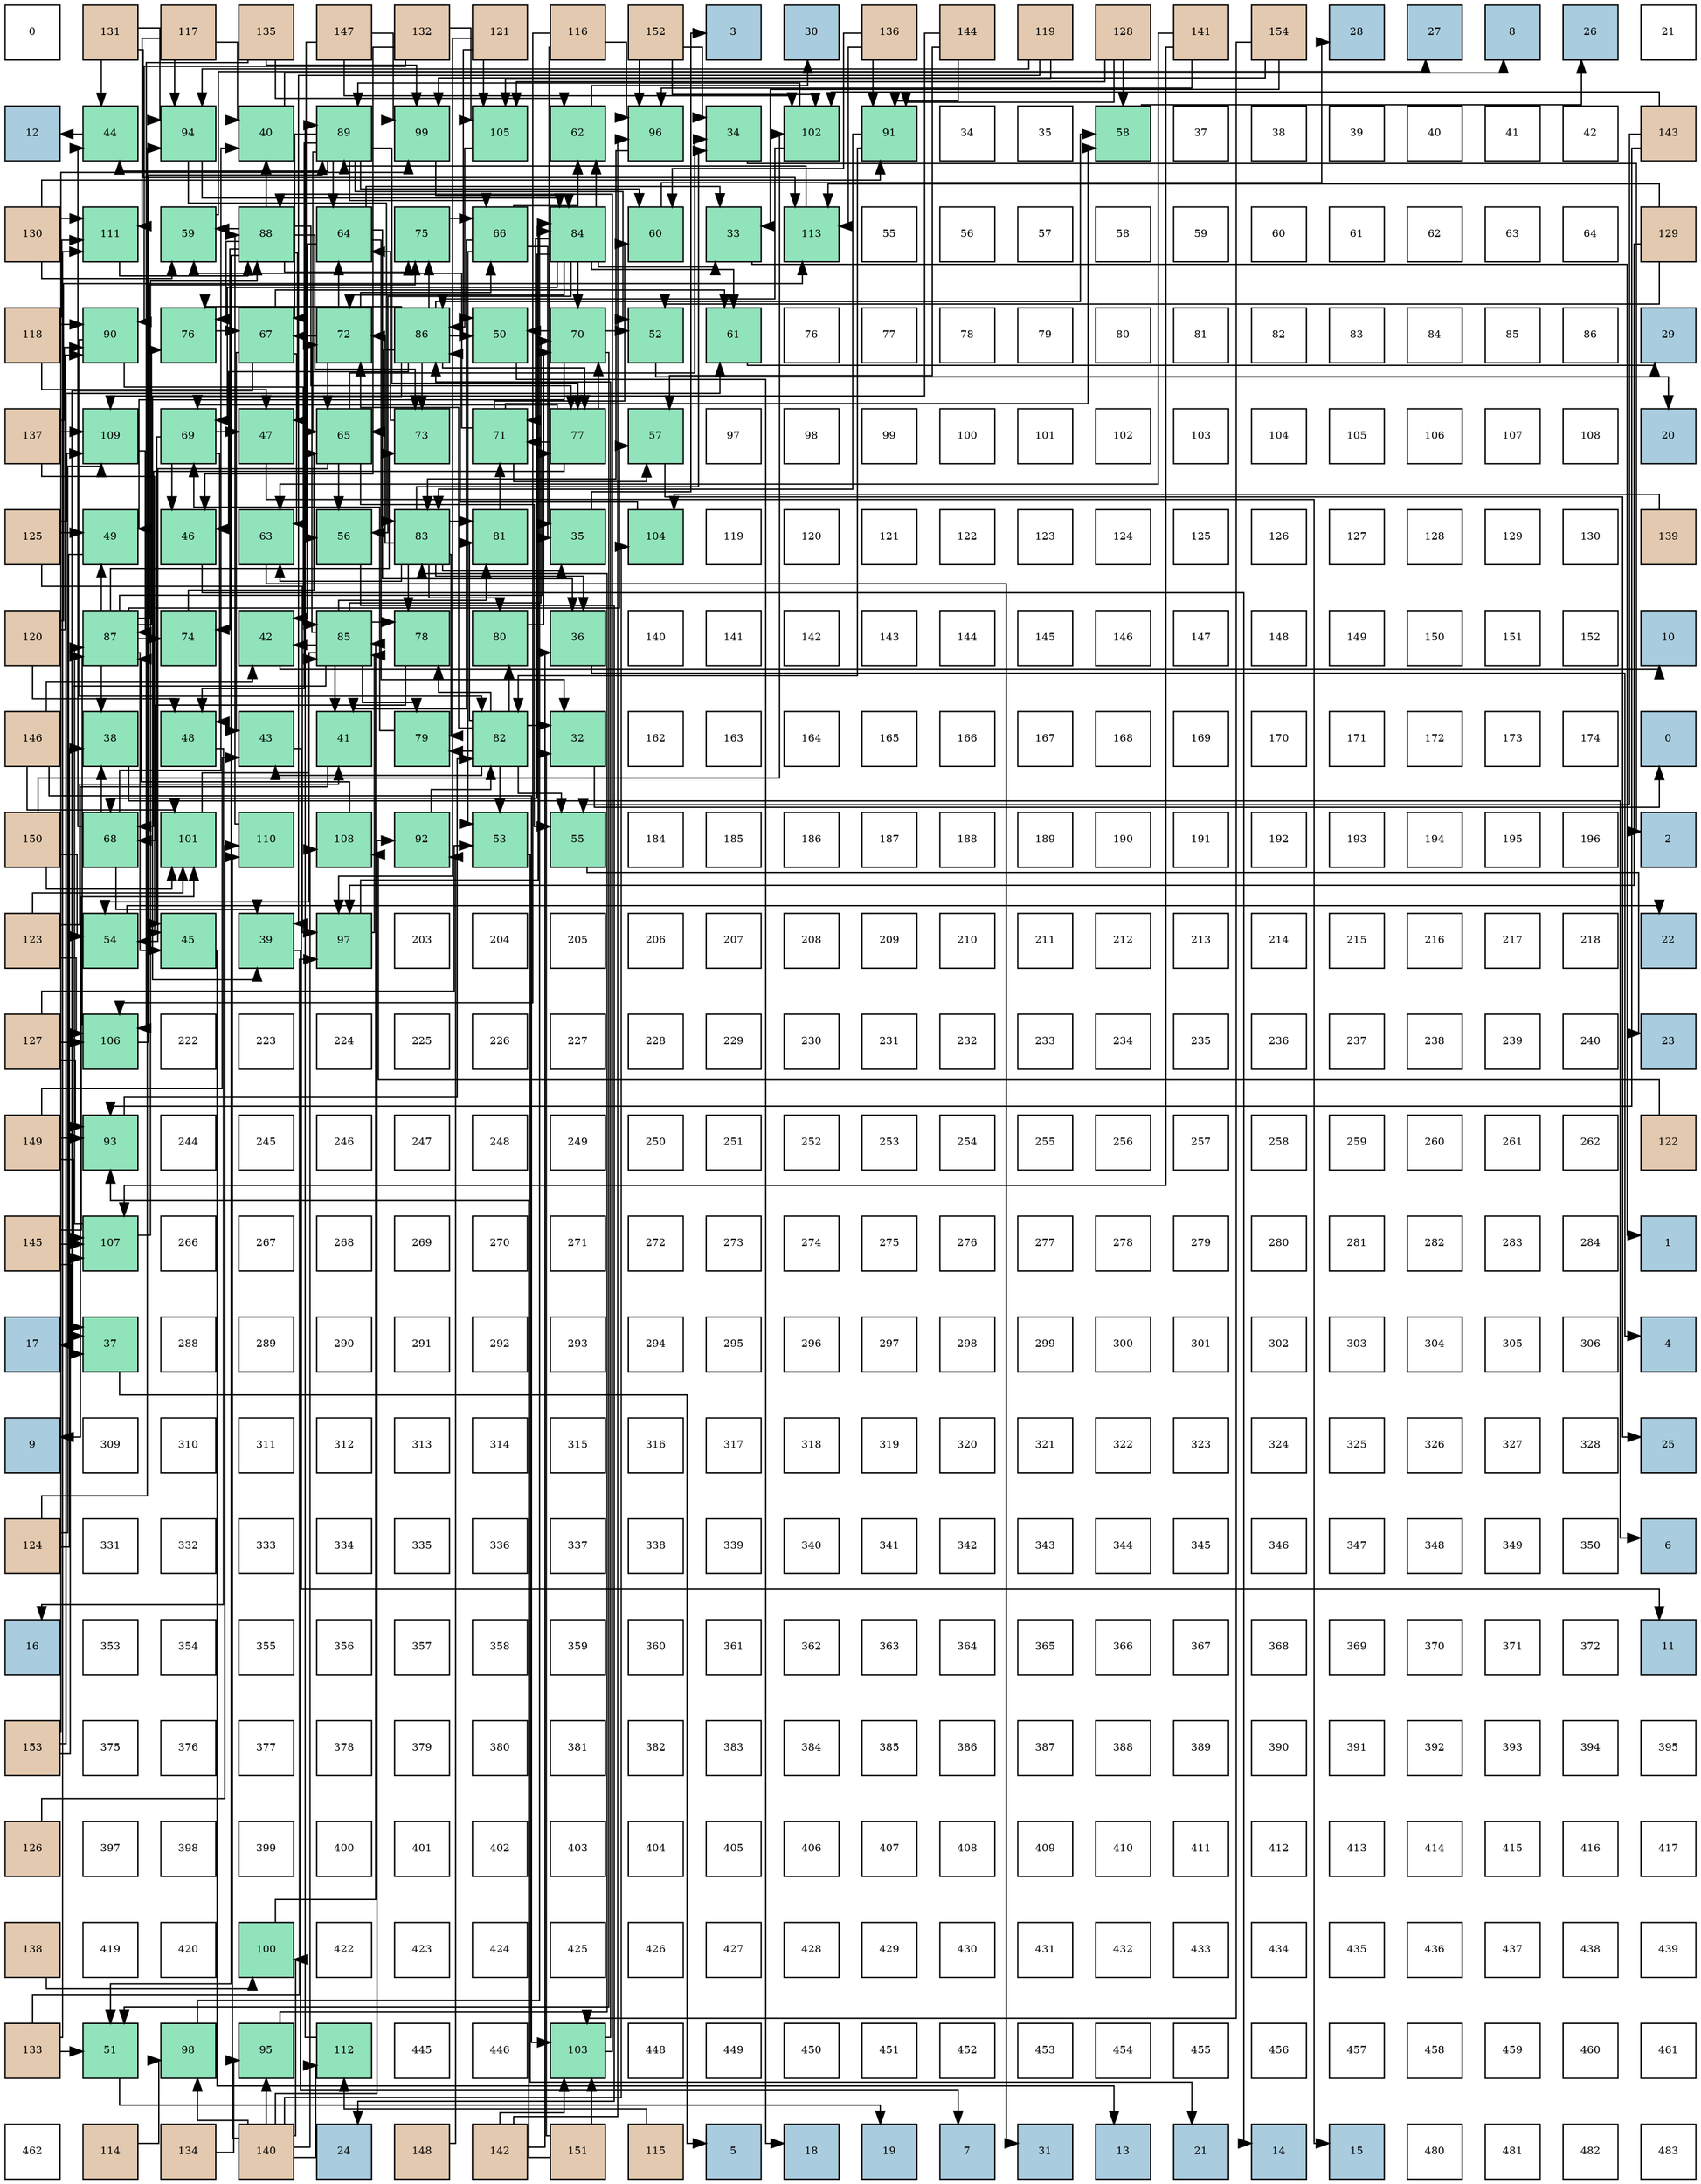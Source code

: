 digraph layout{
 rankdir=TB;
 splines=ortho;
 node [style=filled shape=square fixedsize=true width=0.6];
0[label="0", fontsize=8, fillcolor="#ffffff"];
1[label="131", fontsize=8, fillcolor="#e3c9af"];
2[label="117", fontsize=8, fillcolor="#e3c9af"];
3[label="135", fontsize=8, fillcolor="#e3c9af"];
4[label="147", fontsize=8, fillcolor="#e3c9af"];
5[label="132", fontsize=8, fillcolor="#e3c9af"];
6[label="121", fontsize=8, fillcolor="#e3c9af"];
7[label="116", fontsize=8, fillcolor="#e3c9af"];
8[label="152", fontsize=8, fillcolor="#e3c9af"];
9[label="3", fontsize=8, fillcolor="#a9ccde"];
10[label="30", fontsize=8, fillcolor="#a9ccde"];
11[label="136", fontsize=8, fillcolor="#e3c9af"];
12[label="144", fontsize=8, fillcolor="#e3c9af"];
13[label="119", fontsize=8, fillcolor="#e3c9af"];
14[label="128", fontsize=8, fillcolor="#e3c9af"];
15[label="141", fontsize=8, fillcolor="#e3c9af"];
16[label="154", fontsize=8, fillcolor="#e3c9af"];
17[label="28", fontsize=8, fillcolor="#a9ccde"];
18[label="27", fontsize=8, fillcolor="#a9ccde"];
19[label="8", fontsize=8, fillcolor="#a9ccde"];
20[label="26", fontsize=8, fillcolor="#a9ccde"];
21[label="21", fontsize=8, fillcolor="#ffffff"];
22[label="12", fontsize=8, fillcolor="#a9ccde"];
23[label="44", fontsize=8, fillcolor="#91e3bb"];
24[label="94", fontsize=8, fillcolor="#91e3bb"];
25[label="40", fontsize=8, fillcolor="#91e3bb"];
26[label="89", fontsize=8, fillcolor="#91e3bb"];
27[label="99", fontsize=8, fillcolor="#91e3bb"];
28[label="105", fontsize=8, fillcolor="#91e3bb"];
29[label="62", fontsize=8, fillcolor="#91e3bb"];
30[label="96", fontsize=8, fillcolor="#91e3bb"];
31[label="34", fontsize=8, fillcolor="#91e3bb"];
32[label="102", fontsize=8, fillcolor="#91e3bb"];
33[label="91", fontsize=8, fillcolor="#91e3bb"];
34[label="34", fontsize=8, fillcolor="#ffffff"];
35[label="35", fontsize=8, fillcolor="#ffffff"];
36[label="58", fontsize=8, fillcolor="#91e3bb"];
37[label="37", fontsize=8, fillcolor="#ffffff"];
38[label="38", fontsize=8, fillcolor="#ffffff"];
39[label="39", fontsize=8, fillcolor="#ffffff"];
40[label="40", fontsize=8, fillcolor="#ffffff"];
41[label="41", fontsize=8, fillcolor="#ffffff"];
42[label="42", fontsize=8, fillcolor="#ffffff"];
43[label="143", fontsize=8, fillcolor="#e3c9af"];
44[label="130", fontsize=8, fillcolor="#e3c9af"];
45[label="111", fontsize=8, fillcolor="#91e3bb"];
46[label="59", fontsize=8, fillcolor="#91e3bb"];
47[label="88", fontsize=8, fillcolor="#91e3bb"];
48[label="64", fontsize=8, fillcolor="#91e3bb"];
49[label="75", fontsize=8, fillcolor="#91e3bb"];
50[label="66", fontsize=8, fillcolor="#91e3bb"];
51[label="84", fontsize=8, fillcolor="#91e3bb"];
52[label="60", fontsize=8, fillcolor="#91e3bb"];
53[label="33", fontsize=8, fillcolor="#91e3bb"];
54[label="113", fontsize=8, fillcolor="#91e3bb"];
55[label="55", fontsize=8, fillcolor="#ffffff"];
56[label="56", fontsize=8, fillcolor="#ffffff"];
57[label="57", fontsize=8, fillcolor="#ffffff"];
58[label="58", fontsize=8, fillcolor="#ffffff"];
59[label="59", fontsize=8, fillcolor="#ffffff"];
60[label="60", fontsize=8, fillcolor="#ffffff"];
61[label="61", fontsize=8, fillcolor="#ffffff"];
62[label="62", fontsize=8, fillcolor="#ffffff"];
63[label="63", fontsize=8, fillcolor="#ffffff"];
64[label="64", fontsize=8, fillcolor="#ffffff"];
65[label="129", fontsize=8, fillcolor="#e3c9af"];
66[label="118", fontsize=8, fillcolor="#e3c9af"];
67[label="90", fontsize=8, fillcolor="#91e3bb"];
68[label="76", fontsize=8, fillcolor="#91e3bb"];
69[label="67", fontsize=8, fillcolor="#91e3bb"];
70[label="72", fontsize=8, fillcolor="#91e3bb"];
71[label="86", fontsize=8, fillcolor="#91e3bb"];
72[label="50", fontsize=8, fillcolor="#91e3bb"];
73[label="70", fontsize=8, fillcolor="#91e3bb"];
74[label="52", fontsize=8, fillcolor="#91e3bb"];
75[label="61", fontsize=8, fillcolor="#91e3bb"];
76[label="76", fontsize=8, fillcolor="#ffffff"];
77[label="77", fontsize=8, fillcolor="#ffffff"];
78[label="78", fontsize=8, fillcolor="#ffffff"];
79[label="79", fontsize=8, fillcolor="#ffffff"];
80[label="80", fontsize=8, fillcolor="#ffffff"];
81[label="81", fontsize=8, fillcolor="#ffffff"];
82[label="82", fontsize=8, fillcolor="#ffffff"];
83[label="83", fontsize=8, fillcolor="#ffffff"];
84[label="84", fontsize=8, fillcolor="#ffffff"];
85[label="85", fontsize=8, fillcolor="#ffffff"];
86[label="86", fontsize=8, fillcolor="#ffffff"];
87[label="29", fontsize=8, fillcolor="#a9ccde"];
88[label="137", fontsize=8, fillcolor="#e3c9af"];
89[label="109", fontsize=8, fillcolor="#91e3bb"];
90[label="69", fontsize=8, fillcolor="#91e3bb"];
91[label="47", fontsize=8, fillcolor="#91e3bb"];
92[label="65", fontsize=8, fillcolor="#91e3bb"];
93[label="73", fontsize=8, fillcolor="#91e3bb"];
94[label="71", fontsize=8, fillcolor="#91e3bb"];
95[label="77", fontsize=8, fillcolor="#91e3bb"];
96[label="57", fontsize=8, fillcolor="#91e3bb"];
97[label="97", fontsize=8, fillcolor="#ffffff"];
98[label="98", fontsize=8, fillcolor="#ffffff"];
99[label="99", fontsize=8, fillcolor="#ffffff"];
100[label="100", fontsize=8, fillcolor="#ffffff"];
101[label="101", fontsize=8, fillcolor="#ffffff"];
102[label="102", fontsize=8, fillcolor="#ffffff"];
103[label="103", fontsize=8, fillcolor="#ffffff"];
104[label="104", fontsize=8, fillcolor="#ffffff"];
105[label="105", fontsize=8, fillcolor="#ffffff"];
106[label="106", fontsize=8, fillcolor="#ffffff"];
107[label="107", fontsize=8, fillcolor="#ffffff"];
108[label="108", fontsize=8, fillcolor="#ffffff"];
109[label="20", fontsize=8, fillcolor="#a9ccde"];
110[label="125", fontsize=8, fillcolor="#e3c9af"];
111[label="49", fontsize=8, fillcolor="#91e3bb"];
112[label="46", fontsize=8, fillcolor="#91e3bb"];
113[label="63", fontsize=8, fillcolor="#91e3bb"];
114[label="56", fontsize=8, fillcolor="#91e3bb"];
115[label="83", fontsize=8, fillcolor="#91e3bb"];
116[label="81", fontsize=8, fillcolor="#91e3bb"];
117[label="35", fontsize=8, fillcolor="#91e3bb"];
118[label="104", fontsize=8, fillcolor="#91e3bb"];
119[label="119", fontsize=8, fillcolor="#ffffff"];
120[label="120", fontsize=8, fillcolor="#ffffff"];
121[label="121", fontsize=8, fillcolor="#ffffff"];
122[label="122", fontsize=8, fillcolor="#ffffff"];
123[label="123", fontsize=8, fillcolor="#ffffff"];
124[label="124", fontsize=8, fillcolor="#ffffff"];
125[label="125", fontsize=8, fillcolor="#ffffff"];
126[label="126", fontsize=8, fillcolor="#ffffff"];
127[label="127", fontsize=8, fillcolor="#ffffff"];
128[label="128", fontsize=8, fillcolor="#ffffff"];
129[label="129", fontsize=8, fillcolor="#ffffff"];
130[label="130", fontsize=8, fillcolor="#ffffff"];
131[label="139", fontsize=8, fillcolor="#e3c9af"];
132[label="120", fontsize=8, fillcolor="#e3c9af"];
133[label="87", fontsize=8, fillcolor="#91e3bb"];
134[label="74", fontsize=8, fillcolor="#91e3bb"];
135[label="42", fontsize=8, fillcolor="#91e3bb"];
136[label="85", fontsize=8, fillcolor="#91e3bb"];
137[label="78", fontsize=8, fillcolor="#91e3bb"];
138[label="80", fontsize=8, fillcolor="#91e3bb"];
139[label="36", fontsize=8, fillcolor="#91e3bb"];
140[label="140", fontsize=8, fillcolor="#ffffff"];
141[label="141", fontsize=8, fillcolor="#ffffff"];
142[label="142", fontsize=8, fillcolor="#ffffff"];
143[label="143", fontsize=8, fillcolor="#ffffff"];
144[label="144", fontsize=8, fillcolor="#ffffff"];
145[label="145", fontsize=8, fillcolor="#ffffff"];
146[label="146", fontsize=8, fillcolor="#ffffff"];
147[label="147", fontsize=8, fillcolor="#ffffff"];
148[label="148", fontsize=8, fillcolor="#ffffff"];
149[label="149", fontsize=8, fillcolor="#ffffff"];
150[label="150", fontsize=8, fillcolor="#ffffff"];
151[label="151", fontsize=8, fillcolor="#ffffff"];
152[label="152", fontsize=8, fillcolor="#ffffff"];
153[label="10", fontsize=8, fillcolor="#a9ccde"];
154[label="146", fontsize=8, fillcolor="#e3c9af"];
155[label="38", fontsize=8, fillcolor="#91e3bb"];
156[label="48", fontsize=8, fillcolor="#91e3bb"];
157[label="43", fontsize=8, fillcolor="#91e3bb"];
158[label="41", fontsize=8, fillcolor="#91e3bb"];
159[label="79", fontsize=8, fillcolor="#91e3bb"];
160[label="82", fontsize=8, fillcolor="#91e3bb"];
161[label="32", fontsize=8, fillcolor="#91e3bb"];
162[label="162", fontsize=8, fillcolor="#ffffff"];
163[label="163", fontsize=8, fillcolor="#ffffff"];
164[label="164", fontsize=8, fillcolor="#ffffff"];
165[label="165", fontsize=8, fillcolor="#ffffff"];
166[label="166", fontsize=8, fillcolor="#ffffff"];
167[label="167", fontsize=8, fillcolor="#ffffff"];
168[label="168", fontsize=8, fillcolor="#ffffff"];
169[label="169", fontsize=8, fillcolor="#ffffff"];
170[label="170", fontsize=8, fillcolor="#ffffff"];
171[label="171", fontsize=8, fillcolor="#ffffff"];
172[label="172", fontsize=8, fillcolor="#ffffff"];
173[label="173", fontsize=8, fillcolor="#ffffff"];
174[label="174", fontsize=8, fillcolor="#ffffff"];
175[label="0", fontsize=8, fillcolor="#a9ccde"];
176[label="150", fontsize=8, fillcolor="#e3c9af"];
177[label="68", fontsize=8, fillcolor="#91e3bb"];
178[label="101", fontsize=8, fillcolor="#91e3bb"];
179[label="110", fontsize=8, fillcolor="#91e3bb"];
180[label="108", fontsize=8, fillcolor="#91e3bb"];
181[label="92", fontsize=8, fillcolor="#91e3bb"];
182[label="53", fontsize=8, fillcolor="#91e3bb"];
183[label="55", fontsize=8, fillcolor="#91e3bb"];
184[label="184", fontsize=8, fillcolor="#ffffff"];
185[label="185", fontsize=8, fillcolor="#ffffff"];
186[label="186", fontsize=8, fillcolor="#ffffff"];
187[label="187", fontsize=8, fillcolor="#ffffff"];
188[label="188", fontsize=8, fillcolor="#ffffff"];
189[label="189", fontsize=8, fillcolor="#ffffff"];
190[label="190", fontsize=8, fillcolor="#ffffff"];
191[label="191", fontsize=8, fillcolor="#ffffff"];
192[label="192", fontsize=8, fillcolor="#ffffff"];
193[label="193", fontsize=8, fillcolor="#ffffff"];
194[label="194", fontsize=8, fillcolor="#ffffff"];
195[label="195", fontsize=8, fillcolor="#ffffff"];
196[label="196", fontsize=8, fillcolor="#ffffff"];
197[label="2", fontsize=8, fillcolor="#a9ccde"];
198[label="123", fontsize=8, fillcolor="#e3c9af"];
199[label="54", fontsize=8, fillcolor="#91e3bb"];
200[label="45", fontsize=8, fillcolor="#91e3bb"];
201[label="39", fontsize=8, fillcolor="#91e3bb"];
202[label="97", fontsize=8, fillcolor="#91e3bb"];
203[label="203", fontsize=8, fillcolor="#ffffff"];
204[label="204", fontsize=8, fillcolor="#ffffff"];
205[label="205", fontsize=8, fillcolor="#ffffff"];
206[label="206", fontsize=8, fillcolor="#ffffff"];
207[label="207", fontsize=8, fillcolor="#ffffff"];
208[label="208", fontsize=8, fillcolor="#ffffff"];
209[label="209", fontsize=8, fillcolor="#ffffff"];
210[label="210", fontsize=8, fillcolor="#ffffff"];
211[label="211", fontsize=8, fillcolor="#ffffff"];
212[label="212", fontsize=8, fillcolor="#ffffff"];
213[label="213", fontsize=8, fillcolor="#ffffff"];
214[label="214", fontsize=8, fillcolor="#ffffff"];
215[label="215", fontsize=8, fillcolor="#ffffff"];
216[label="216", fontsize=8, fillcolor="#ffffff"];
217[label="217", fontsize=8, fillcolor="#ffffff"];
218[label="218", fontsize=8, fillcolor="#ffffff"];
219[label="22", fontsize=8, fillcolor="#a9ccde"];
220[label="127", fontsize=8, fillcolor="#e3c9af"];
221[label="106", fontsize=8, fillcolor="#91e3bb"];
222[label="222", fontsize=8, fillcolor="#ffffff"];
223[label="223", fontsize=8, fillcolor="#ffffff"];
224[label="224", fontsize=8, fillcolor="#ffffff"];
225[label="225", fontsize=8, fillcolor="#ffffff"];
226[label="226", fontsize=8, fillcolor="#ffffff"];
227[label="227", fontsize=8, fillcolor="#ffffff"];
228[label="228", fontsize=8, fillcolor="#ffffff"];
229[label="229", fontsize=8, fillcolor="#ffffff"];
230[label="230", fontsize=8, fillcolor="#ffffff"];
231[label="231", fontsize=8, fillcolor="#ffffff"];
232[label="232", fontsize=8, fillcolor="#ffffff"];
233[label="233", fontsize=8, fillcolor="#ffffff"];
234[label="234", fontsize=8, fillcolor="#ffffff"];
235[label="235", fontsize=8, fillcolor="#ffffff"];
236[label="236", fontsize=8, fillcolor="#ffffff"];
237[label="237", fontsize=8, fillcolor="#ffffff"];
238[label="238", fontsize=8, fillcolor="#ffffff"];
239[label="239", fontsize=8, fillcolor="#ffffff"];
240[label="240", fontsize=8, fillcolor="#ffffff"];
241[label="23", fontsize=8, fillcolor="#a9ccde"];
242[label="149", fontsize=8, fillcolor="#e3c9af"];
243[label="93", fontsize=8, fillcolor="#91e3bb"];
244[label="244", fontsize=8, fillcolor="#ffffff"];
245[label="245", fontsize=8, fillcolor="#ffffff"];
246[label="246", fontsize=8, fillcolor="#ffffff"];
247[label="247", fontsize=8, fillcolor="#ffffff"];
248[label="248", fontsize=8, fillcolor="#ffffff"];
249[label="249", fontsize=8, fillcolor="#ffffff"];
250[label="250", fontsize=8, fillcolor="#ffffff"];
251[label="251", fontsize=8, fillcolor="#ffffff"];
252[label="252", fontsize=8, fillcolor="#ffffff"];
253[label="253", fontsize=8, fillcolor="#ffffff"];
254[label="254", fontsize=8, fillcolor="#ffffff"];
255[label="255", fontsize=8, fillcolor="#ffffff"];
256[label="256", fontsize=8, fillcolor="#ffffff"];
257[label="257", fontsize=8, fillcolor="#ffffff"];
258[label="258", fontsize=8, fillcolor="#ffffff"];
259[label="259", fontsize=8, fillcolor="#ffffff"];
260[label="260", fontsize=8, fillcolor="#ffffff"];
261[label="261", fontsize=8, fillcolor="#ffffff"];
262[label="262", fontsize=8, fillcolor="#ffffff"];
263[label="122", fontsize=8, fillcolor="#e3c9af"];
264[label="145", fontsize=8, fillcolor="#e3c9af"];
265[label="107", fontsize=8, fillcolor="#91e3bb"];
266[label="266", fontsize=8, fillcolor="#ffffff"];
267[label="267", fontsize=8, fillcolor="#ffffff"];
268[label="268", fontsize=8, fillcolor="#ffffff"];
269[label="269", fontsize=8, fillcolor="#ffffff"];
270[label="270", fontsize=8, fillcolor="#ffffff"];
271[label="271", fontsize=8, fillcolor="#ffffff"];
272[label="272", fontsize=8, fillcolor="#ffffff"];
273[label="273", fontsize=8, fillcolor="#ffffff"];
274[label="274", fontsize=8, fillcolor="#ffffff"];
275[label="275", fontsize=8, fillcolor="#ffffff"];
276[label="276", fontsize=8, fillcolor="#ffffff"];
277[label="277", fontsize=8, fillcolor="#ffffff"];
278[label="278", fontsize=8, fillcolor="#ffffff"];
279[label="279", fontsize=8, fillcolor="#ffffff"];
280[label="280", fontsize=8, fillcolor="#ffffff"];
281[label="281", fontsize=8, fillcolor="#ffffff"];
282[label="282", fontsize=8, fillcolor="#ffffff"];
283[label="283", fontsize=8, fillcolor="#ffffff"];
284[label="284", fontsize=8, fillcolor="#ffffff"];
285[label="1", fontsize=8, fillcolor="#a9ccde"];
286[label="17", fontsize=8, fillcolor="#a9ccde"];
287[label="37", fontsize=8, fillcolor="#91e3bb"];
288[label="288", fontsize=8, fillcolor="#ffffff"];
289[label="289", fontsize=8, fillcolor="#ffffff"];
290[label="290", fontsize=8, fillcolor="#ffffff"];
291[label="291", fontsize=8, fillcolor="#ffffff"];
292[label="292", fontsize=8, fillcolor="#ffffff"];
293[label="293", fontsize=8, fillcolor="#ffffff"];
294[label="294", fontsize=8, fillcolor="#ffffff"];
295[label="295", fontsize=8, fillcolor="#ffffff"];
296[label="296", fontsize=8, fillcolor="#ffffff"];
297[label="297", fontsize=8, fillcolor="#ffffff"];
298[label="298", fontsize=8, fillcolor="#ffffff"];
299[label="299", fontsize=8, fillcolor="#ffffff"];
300[label="300", fontsize=8, fillcolor="#ffffff"];
301[label="301", fontsize=8, fillcolor="#ffffff"];
302[label="302", fontsize=8, fillcolor="#ffffff"];
303[label="303", fontsize=8, fillcolor="#ffffff"];
304[label="304", fontsize=8, fillcolor="#ffffff"];
305[label="305", fontsize=8, fillcolor="#ffffff"];
306[label="306", fontsize=8, fillcolor="#ffffff"];
307[label="4", fontsize=8, fillcolor="#a9ccde"];
308[label="9", fontsize=8, fillcolor="#a9ccde"];
309[label="309", fontsize=8, fillcolor="#ffffff"];
310[label="310", fontsize=8, fillcolor="#ffffff"];
311[label="311", fontsize=8, fillcolor="#ffffff"];
312[label="312", fontsize=8, fillcolor="#ffffff"];
313[label="313", fontsize=8, fillcolor="#ffffff"];
314[label="314", fontsize=8, fillcolor="#ffffff"];
315[label="315", fontsize=8, fillcolor="#ffffff"];
316[label="316", fontsize=8, fillcolor="#ffffff"];
317[label="317", fontsize=8, fillcolor="#ffffff"];
318[label="318", fontsize=8, fillcolor="#ffffff"];
319[label="319", fontsize=8, fillcolor="#ffffff"];
320[label="320", fontsize=8, fillcolor="#ffffff"];
321[label="321", fontsize=8, fillcolor="#ffffff"];
322[label="322", fontsize=8, fillcolor="#ffffff"];
323[label="323", fontsize=8, fillcolor="#ffffff"];
324[label="324", fontsize=8, fillcolor="#ffffff"];
325[label="325", fontsize=8, fillcolor="#ffffff"];
326[label="326", fontsize=8, fillcolor="#ffffff"];
327[label="327", fontsize=8, fillcolor="#ffffff"];
328[label="328", fontsize=8, fillcolor="#ffffff"];
329[label="25", fontsize=8, fillcolor="#a9ccde"];
330[label="124", fontsize=8, fillcolor="#e3c9af"];
331[label="331", fontsize=8, fillcolor="#ffffff"];
332[label="332", fontsize=8, fillcolor="#ffffff"];
333[label="333", fontsize=8, fillcolor="#ffffff"];
334[label="334", fontsize=8, fillcolor="#ffffff"];
335[label="335", fontsize=8, fillcolor="#ffffff"];
336[label="336", fontsize=8, fillcolor="#ffffff"];
337[label="337", fontsize=8, fillcolor="#ffffff"];
338[label="338", fontsize=8, fillcolor="#ffffff"];
339[label="339", fontsize=8, fillcolor="#ffffff"];
340[label="340", fontsize=8, fillcolor="#ffffff"];
341[label="341", fontsize=8, fillcolor="#ffffff"];
342[label="342", fontsize=8, fillcolor="#ffffff"];
343[label="343", fontsize=8, fillcolor="#ffffff"];
344[label="344", fontsize=8, fillcolor="#ffffff"];
345[label="345", fontsize=8, fillcolor="#ffffff"];
346[label="346", fontsize=8, fillcolor="#ffffff"];
347[label="347", fontsize=8, fillcolor="#ffffff"];
348[label="348", fontsize=8, fillcolor="#ffffff"];
349[label="349", fontsize=8, fillcolor="#ffffff"];
350[label="350", fontsize=8, fillcolor="#ffffff"];
351[label="6", fontsize=8, fillcolor="#a9ccde"];
352[label="16", fontsize=8, fillcolor="#a9ccde"];
353[label="353", fontsize=8, fillcolor="#ffffff"];
354[label="354", fontsize=8, fillcolor="#ffffff"];
355[label="355", fontsize=8, fillcolor="#ffffff"];
356[label="356", fontsize=8, fillcolor="#ffffff"];
357[label="357", fontsize=8, fillcolor="#ffffff"];
358[label="358", fontsize=8, fillcolor="#ffffff"];
359[label="359", fontsize=8, fillcolor="#ffffff"];
360[label="360", fontsize=8, fillcolor="#ffffff"];
361[label="361", fontsize=8, fillcolor="#ffffff"];
362[label="362", fontsize=8, fillcolor="#ffffff"];
363[label="363", fontsize=8, fillcolor="#ffffff"];
364[label="364", fontsize=8, fillcolor="#ffffff"];
365[label="365", fontsize=8, fillcolor="#ffffff"];
366[label="366", fontsize=8, fillcolor="#ffffff"];
367[label="367", fontsize=8, fillcolor="#ffffff"];
368[label="368", fontsize=8, fillcolor="#ffffff"];
369[label="369", fontsize=8, fillcolor="#ffffff"];
370[label="370", fontsize=8, fillcolor="#ffffff"];
371[label="371", fontsize=8, fillcolor="#ffffff"];
372[label="372", fontsize=8, fillcolor="#ffffff"];
373[label="11", fontsize=8, fillcolor="#a9ccde"];
374[label="153", fontsize=8, fillcolor="#e3c9af"];
375[label="375", fontsize=8, fillcolor="#ffffff"];
376[label="376", fontsize=8, fillcolor="#ffffff"];
377[label="377", fontsize=8, fillcolor="#ffffff"];
378[label="378", fontsize=8, fillcolor="#ffffff"];
379[label="379", fontsize=8, fillcolor="#ffffff"];
380[label="380", fontsize=8, fillcolor="#ffffff"];
381[label="381", fontsize=8, fillcolor="#ffffff"];
382[label="382", fontsize=8, fillcolor="#ffffff"];
383[label="383", fontsize=8, fillcolor="#ffffff"];
384[label="384", fontsize=8, fillcolor="#ffffff"];
385[label="385", fontsize=8, fillcolor="#ffffff"];
386[label="386", fontsize=8, fillcolor="#ffffff"];
387[label="387", fontsize=8, fillcolor="#ffffff"];
388[label="388", fontsize=8, fillcolor="#ffffff"];
389[label="389", fontsize=8, fillcolor="#ffffff"];
390[label="390", fontsize=8, fillcolor="#ffffff"];
391[label="391", fontsize=8, fillcolor="#ffffff"];
392[label="392", fontsize=8, fillcolor="#ffffff"];
393[label="393", fontsize=8, fillcolor="#ffffff"];
394[label="394", fontsize=8, fillcolor="#ffffff"];
395[label="395", fontsize=8, fillcolor="#ffffff"];
396[label="126", fontsize=8, fillcolor="#e3c9af"];
397[label="397", fontsize=8, fillcolor="#ffffff"];
398[label="398", fontsize=8, fillcolor="#ffffff"];
399[label="399", fontsize=8, fillcolor="#ffffff"];
400[label="400", fontsize=8, fillcolor="#ffffff"];
401[label="401", fontsize=8, fillcolor="#ffffff"];
402[label="402", fontsize=8, fillcolor="#ffffff"];
403[label="403", fontsize=8, fillcolor="#ffffff"];
404[label="404", fontsize=8, fillcolor="#ffffff"];
405[label="405", fontsize=8, fillcolor="#ffffff"];
406[label="406", fontsize=8, fillcolor="#ffffff"];
407[label="407", fontsize=8, fillcolor="#ffffff"];
408[label="408", fontsize=8, fillcolor="#ffffff"];
409[label="409", fontsize=8, fillcolor="#ffffff"];
410[label="410", fontsize=8, fillcolor="#ffffff"];
411[label="411", fontsize=8, fillcolor="#ffffff"];
412[label="412", fontsize=8, fillcolor="#ffffff"];
413[label="413", fontsize=8, fillcolor="#ffffff"];
414[label="414", fontsize=8, fillcolor="#ffffff"];
415[label="415", fontsize=8, fillcolor="#ffffff"];
416[label="416", fontsize=8, fillcolor="#ffffff"];
417[label="417", fontsize=8, fillcolor="#ffffff"];
418[label="138", fontsize=8, fillcolor="#e3c9af"];
419[label="419", fontsize=8, fillcolor="#ffffff"];
420[label="420", fontsize=8, fillcolor="#ffffff"];
421[label="100", fontsize=8, fillcolor="#91e3bb"];
422[label="422", fontsize=8, fillcolor="#ffffff"];
423[label="423", fontsize=8, fillcolor="#ffffff"];
424[label="424", fontsize=8, fillcolor="#ffffff"];
425[label="425", fontsize=8, fillcolor="#ffffff"];
426[label="426", fontsize=8, fillcolor="#ffffff"];
427[label="427", fontsize=8, fillcolor="#ffffff"];
428[label="428", fontsize=8, fillcolor="#ffffff"];
429[label="429", fontsize=8, fillcolor="#ffffff"];
430[label="430", fontsize=8, fillcolor="#ffffff"];
431[label="431", fontsize=8, fillcolor="#ffffff"];
432[label="432", fontsize=8, fillcolor="#ffffff"];
433[label="433", fontsize=8, fillcolor="#ffffff"];
434[label="434", fontsize=8, fillcolor="#ffffff"];
435[label="435", fontsize=8, fillcolor="#ffffff"];
436[label="436", fontsize=8, fillcolor="#ffffff"];
437[label="437", fontsize=8, fillcolor="#ffffff"];
438[label="438", fontsize=8, fillcolor="#ffffff"];
439[label="439", fontsize=8, fillcolor="#ffffff"];
440[label="133", fontsize=8, fillcolor="#e3c9af"];
441[label="51", fontsize=8, fillcolor="#91e3bb"];
442[label="98", fontsize=8, fillcolor="#91e3bb"];
443[label="95", fontsize=8, fillcolor="#91e3bb"];
444[label="112", fontsize=8, fillcolor="#91e3bb"];
445[label="445", fontsize=8, fillcolor="#ffffff"];
446[label="446", fontsize=8, fillcolor="#ffffff"];
447[label="103", fontsize=8, fillcolor="#91e3bb"];
448[label="448", fontsize=8, fillcolor="#ffffff"];
449[label="449", fontsize=8, fillcolor="#ffffff"];
450[label="450", fontsize=8, fillcolor="#ffffff"];
451[label="451", fontsize=8, fillcolor="#ffffff"];
452[label="452", fontsize=8, fillcolor="#ffffff"];
453[label="453", fontsize=8, fillcolor="#ffffff"];
454[label="454", fontsize=8, fillcolor="#ffffff"];
455[label="455", fontsize=8, fillcolor="#ffffff"];
456[label="456", fontsize=8, fillcolor="#ffffff"];
457[label="457", fontsize=8, fillcolor="#ffffff"];
458[label="458", fontsize=8, fillcolor="#ffffff"];
459[label="459", fontsize=8, fillcolor="#ffffff"];
460[label="460", fontsize=8, fillcolor="#ffffff"];
461[label="461", fontsize=8, fillcolor="#ffffff"];
462[label="462", fontsize=8, fillcolor="#ffffff"];
463[label="114", fontsize=8, fillcolor="#e3c9af"];
464[label="134", fontsize=8, fillcolor="#e3c9af"];
465[label="140", fontsize=8, fillcolor="#e3c9af"];
466[label="24", fontsize=8, fillcolor="#a9ccde"];
467[label="148", fontsize=8, fillcolor="#e3c9af"];
468[label="142", fontsize=8, fillcolor="#e3c9af"];
469[label="151", fontsize=8, fillcolor="#e3c9af"];
470[label="115", fontsize=8, fillcolor="#e3c9af"];
471[label="5", fontsize=8, fillcolor="#a9ccde"];
472[label="18", fontsize=8, fillcolor="#a9ccde"];
473[label="19", fontsize=8, fillcolor="#a9ccde"];
474[label="7", fontsize=8, fillcolor="#a9ccde"];
475[label="31", fontsize=8, fillcolor="#a9ccde"];
476[label="13", fontsize=8, fillcolor="#a9ccde"];
477[label="21", fontsize=8, fillcolor="#a9ccde"];
478[label="14", fontsize=8, fillcolor="#a9ccde"];
479[label="15", fontsize=8, fillcolor="#a9ccde"];
480[label="480", fontsize=8, fillcolor="#ffffff"];
481[label="481", fontsize=8, fillcolor="#ffffff"];
482[label="482", fontsize=8, fillcolor="#ffffff"];
483[label="483", fontsize=8, fillcolor="#ffffff"];
edge [constraint=false, style=vis];161 -> 175;
53 -> 285;
31 -> 197;
117 -> 9;
139 -> 307;
287 -> 471;
155 -> 351;
201 -> 474;
25 -> 19;
158 -> 308;
135 -> 153;
157 -> 373;
23 -> 22;
200 -> 476;
112 -> 478;
91 -> 479;
156 -> 352;
111 -> 286;
72 -> 472;
441 -> 473;
74 -> 109;
182 -> 477;
199 -> 219;
183 -> 241;
114 -> 466;
96 -> 329;
36 -> 20;
46 -> 18;
52 -> 17;
75 -> 87;
29 -> 10;
113 -> 475;
48 -> 161;
48 -> 53;
48 -> 139;
48 -> 135;
92 -> 31;
92 -> 199;
92 -> 183;
92 -> 114;
50 -> 117;
50 -> 158;
50 -> 182;
50 -> 29;
69 -> 287;
69 -> 157;
69 -> 75;
69 -> 113;
177 -> 155;
177 -> 201;
177 -> 25;
177 -> 23;
90 -> 200;
90 -> 112;
90 -> 91;
90 -> 156;
73 -> 111;
73 -> 72;
73 -> 441;
73 -> 74;
94 -> 96;
94 -> 36;
94 -> 46;
94 -> 52;
70 -> 48;
70 -> 92;
70 -> 50;
70 -> 69;
93 -> 48;
134 -> 92;
49 -> 50;
68 -> 69;
95 -> 177;
95 -> 90;
95 -> 73;
95 -> 94;
137 -> 177;
159 -> 90;
138 -> 73;
116 -> 94;
160 -> 161;
160 -> 157;
160 -> 182;
160 -> 183;
160 -> 70;
160 -> 137;
160 -> 159;
160 -> 138;
160 -> 116;
115 -> 31;
115 -> 117;
115 -> 139;
115 -> 113;
115 -> 70;
115 -> 137;
115 -> 159;
115 -> 138;
115 -> 116;
51 -> 53;
51 -> 114;
51 -> 75;
51 -> 29;
51 -> 177;
51 -> 90;
51 -> 73;
51 -> 94;
51 -> 70;
136 -> 287;
136 -> 158;
136 -> 135;
136 -> 199;
136 -> 73;
136 -> 70;
136 -> 137;
136 -> 159;
136 -> 116;
71 -> 201;
71 -> 112;
71 -> 72;
71 -> 36;
71 -> 92;
71 -> 93;
71 -> 49;
71 -> 68;
71 -> 95;
133 -> 155;
133 -> 200;
133 -> 111;
133 -> 96;
133 -> 93;
133 -> 134;
133 -> 49;
133 -> 68;
133 -> 95;
47 -> 25;
47 -> 91;
47 -> 441;
47 -> 46;
47 -> 93;
47 -> 134;
47 -> 49;
47 -> 68;
47 -> 95;
26 -> 23;
26 -> 156;
26 -> 74;
26 -> 52;
26 -> 48;
26 -> 92;
26 -> 50;
26 -> 69;
26 -> 95;
67 -> 160;
67 -> 136;
33 -> 160;
33 -> 115;
181 -> 160;
243 -> 160;
24 -> 115;
24 -> 51;
443 -> 115;
30 -> 115;
202 -> 51;
202 -> 136;
442 -> 51;
27 -> 51;
421 -> 136;
178 -> 136;
32 -> 71;
32 -> 26;
447 -> 71;
447 -> 47;
118 -> 71;
28 -> 71;
221 -> 133;
221 -> 26;
265 -> 133;
265 -> 47;
180 -> 133;
89 -> 133;
179 -> 47;
45 -> 47;
444 -> 26;
54 -> 26;
463 -> 442;
470 -> 444;
7 -> 117;
7 -> 30;
7 -> 221;
2 -> 25;
2 -> 24;
2 -> 45;
66 -> 91;
66 -> 67;
66 -> 45;
13 -> 201;
13 -> 24;
13 -> 28;
132 -> 156;
132 -> 67;
132 -> 54;
6 -> 72;
6 -> 202;
6 -> 28;
263 -> 180;
198 -> 158;
198 -> 178;
198 -> 221;
330 -> 155;
330 -> 24;
330 -> 89;
110 -> 111;
110 -> 202;
110 -> 89;
396 -> 179;
220 -> 182;
220 -> 243;
220 -> 221;
14 -> 36;
14 -> 33;
14 -> 28;
65 -> 74;
65 -> 202;
65 -> 54;
44 -> 46;
44 -> 33;
44 -> 45;
1 -> 23;
1 -> 24;
1 -> 54;
5 -> 112;
5 -> 67;
5 -> 28;
440 -> 441;
440 -> 202;
440 -> 45;
464 -> 443;
3 -> 29;
3 -> 27;
3 -> 221;
11 -> 52;
11 -> 33;
11 -> 54;
88 -> 200;
88 -> 67;
88 -> 89;
418 -> 421;
131 -> 118;
465 -> 181;
465 -> 443;
465 -> 442;
465 -> 421;
465 -> 118;
465 -> 180;
465 -> 179;
465 -> 444;
15 -> 113;
15 -> 30;
15 -> 265;
468 -> 139;
468 -> 30;
468 -> 447;
43 -> 183;
43 -> 243;
43 -> 32;
12 -> 96;
12 -> 33;
12 -> 89;
264 -> 287;
264 -> 178;
264 -> 265;
154 -> 135;
154 -> 178;
154 -> 447;
4 -> 114;
4 -> 27;
4 -> 32;
467 -> 181;
242 -> 157;
242 -> 243;
242 -> 265;
176 -> 199;
176 -> 178;
176 -> 32;
469 -> 161;
469 -> 243;
469 -> 447;
8 -> 31;
8 -> 30;
8 -> 32;
374 -> 75;
374 -> 27;
374 -> 265;
16 -> 53;
16 -> 27;
16 -> 447;
edge [constraint=true, style=invis];
0 -> 22 -> 44 -> 66 -> 88 -> 110 -> 132 -> 154 -> 176 -> 198 -> 220 -> 242 -> 264 -> 286 -> 308 -> 330 -> 352 -> 374 -> 396 -> 418 -> 440 -> 462;
1 -> 23 -> 45 -> 67 -> 89 -> 111 -> 133 -> 155 -> 177 -> 199 -> 221 -> 243 -> 265 -> 287 -> 309 -> 331 -> 353 -> 375 -> 397 -> 419 -> 441 -> 463;
2 -> 24 -> 46 -> 68 -> 90 -> 112 -> 134 -> 156 -> 178 -> 200 -> 222 -> 244 -> 266 -> 288 -> 310 -> 332 -> 354 -> 376 -> 398 -> 420 -> 442 -> 464;
3 -> 25 -> 47 -> 69 -> 91 -> 113 -> 135 -> 157 -> 179 -> 201 -> 223 -> 245 -> 267 -> 289 -> 311 -> 333 -> 355 -> 377 -> 399 -> 421 -> 443 -> 465;
4 -> 26 -> 48 -> 70 -> 92 -> 114 -> 136 -> 158 -> 180 -> 202 -> 224 -> 246 -> 268 -> 290 -> 312 -> 334 -> 356 -> 378 -> 400 -> 422 -> 444 -> 466;
5 -> 27 -> 49 -> 71 -> 93 -> 115 -> 137 -> 159 -> 181 -> 203 -> 225 -> 247 -> 269 -> 291 -> 313 -> 335 -> 357 -> 379 -> 401 -> 423 -> 445 -> 467;
6 -> 28 -> 50 -> 72 -> 94 -> 116 -> 138 -> 160 -> 182 -> 204 -> 226 -> 248 -> 270 -> 292 -> 314 -> 336 -> 358 -> 380 -> 402 -> 424 -> 446 -> 468;
7 -> 29 -> 51 -> 73 -> 95 -> 117 -> 139 -> 161 -> 183 -> 205 -> 227 -> 249 -> 271 -> 293 -> 315 -> 337 -> 359 -> 381 -> 403 -> 425 -> 447 -> 469;
8 -> 30 -> 52 -> 74 -> 96 -> 118 -> 140 -> 162 -> 184 -> 206 -> 228 -> 250 -> 272 -> 294 -> 316 -> 338 -> 360 -> 382 -> 404 -> 426 -> 448 -> 470;
9 -> 31 -> 53 -> 75 -> 97 -> 119 -> 141 -> 163 -> 185 -> 207 -> 229 -> 251 -> 273 -> 295 -> 317 -> 339 -> 361 -> 383 -> 405 -> 427 -> 449 -> 471;
10 -> 32 -> 54 -> 76 -> 98 -> 120 -> 142 -> 164 -> 186 -> 208 -> 230 -> 252 -> 274 -> 296 -> 318 -> 340 -> 362 -> 384 -> 406 -> 428 -> 450 -> 472;
11 -> 33 -> 55 -> 77 -> 99 -> 121 -> 143 -> 165 -> 187 -> 209 -> 231 -> 253 -> 275 -> 297 -> 319 -> 341 -> 363 -> 385 -> 407 -> 429 -> 451 -> 473;
12 -> 34 -> 56 -> 78 -> 100 -> 122 -> 144 -> 166 -> 188 -> 210 -> 232 -> 254 -> 276 -> 298 -> 320 -> 342 -> 364 -> 386 -> 408 -> 430 -> 452 -> 474;
13 -> 35 -> 57 -> 79 -> 101 -> 123 -> 145 -> 167 -> 189 -> 211 -> 233 -> 255 -> 277 -> 299 -> 321 -> 343 -> 365 -> 387 -> 409 -> 431 -> 453 -> 475;
14 -> 36 -> 58 -> 80 -> 102 -> 124 -> 146 -> 168 -> 190 -> 212 -> 234 -> 256 -> 278 -> 300 -> 322 -> 344 -> 366 -> 388 -> 410 -> 432 -> 454 -> 476;
15 -> 37 -> 59 -> 81 -> 103 -> 125 -> 147 -> 169 -> 191 -> 213 -> 235 -> 257 -> 279 -> 301 -> 323 -> 345 -> 367 -> 389 -> 411 -> 433 -> 455 -> 477;
16 -> 38 -> 60 -> 82 -> 104 -> 126 -> 148 -> 170 -> 192 -> 214 -> 236 -> 258 -> 280 -> 302 -> 324 -> 346 -> 368 -> 390 -> 412 -> 434 -> 456 -> 478;
17 -> 39 -> 61 -> 83 -> 105 -> 127 -> 149 -> 171 -> 193 -> 215 -> 237 -> 259 -> 281 -> 303 -> 325 -> 347 -> 369 -> 391 -> 413 -> 435 -> 457 -> 479;
18 -> 40 -> 62 -> 84 -> 106 -> 128 -> 150 -> 172 -> 194 -> 216 -> 238 -> 260 -> 282 -> 304 -> 326 -> 348 -> 370 -> 392 -> 414 -> 436 -> 458 -> 480;
19 -> 41 -> 63 -> 85 -> 107 -> 129 -> 151 -> 173 -> 195 -> 217 -> 239 -> 261 -> 283 -> 305 -> 327 -> 349 -> 371 -> 393 -> 415 -> 437 -> 459 -> 481;
20 -> 42 -> 64 -> 86 -> 108 -> 130 -> 152 -> 174 -> 196 -> 218 -> 240 -> 262 -> 284 -> 306 -> 328 -> 350 -> 372 -> 394 -> 416 -> 438 -> 460 -> 482;
21 -> 43 -> 65 -> 87 -> 109 -> 131 -> 153 -> 175 -> 197 -> 219 -> 241 -> 263 -> 285 -> 307 -> 329 -> 351 -> 373 -> 395 -> 417 -> 439 -> 461 -> 483;
rank = same {0 -> 1 -> 2 -> 3 -> 4 -> 5 -> 6 -> 7 -> 8 -> 9 -> 10 -> 11 -> 12 -> 13 -> 14 -> 15 -> 16 -> 17 -> 18 -> 19 -> 20 -> 21};
rank = same {22 -> 23 -> 24 -> 25 -> 26 -> 27 -> 28 -> 29 -> 30 -> 31 -> 32 -> 33 -> 34 -> 35 -> 36 -> 37 -> 38 -> 39 -> 40 -> 41 -> 42 -> 43};
rank = same {44 -> 45 -> 46 -> 47 -> 48 -> 49 -> 50 -> 51 -> 52 -> 53 -> 54 -> 55 -> 56 -> 57 -> 58 -> 59 -> 60 -> 61 -> 62 -> 63 -> 64 -> 65};
rank = same {66 -> 67 -> 68 -> 69 -> 70 -> 71 -> 72 -> 73 -> 74 -> 75 -> 76 -> 77 -> 78 -> 79 -> 80 -> 81 -> 82 -> 83 -> 84 -> 85 -> 86 -> 87};
rank = same {88 -> 89 -> 90 -> 91 -> 92 -> 93 -> 94 -> 95 -> 96 -> 97 -> 98 -> 99 -> 100 -> 101 -> 102 -> 103 -> 104 -> 105 -> 106 -> 107 -> 108 -> 109};
rank = same {110 -> 111 -> 112 -> 113 -> 114 -> 115 -> 116 -> 117 -> 118 -> 119 -> 120 -> 121 -> 122 -> 123 -> 124 -> 125 -> 126 -> 127 -> 128 -> 129 -> 130 -> 131};
rank = same {132 -> 133 -> 134 -> 135 -> 136 -> 137 -> 138 -> 139 -> 140 -> 141 -> 142 -> 143 -> 144 -> 145 -> 146 -> 147 -> 148 -> 149 -> 150 -> 151 -> 152 -> 153};
rank = same {154 -> 155 -> 156 -> 157 -> 158 -> 159 -> 160 -> 161 -> 162 -> 163 -> 164 -> 165 -> 166 -> 167 -> 168 -> 169 -> 170 -> 171 -> 172 -> 173 -> 174 -> 175};
rank = same {176 -> 177 -> 178 -> 179 -> 180 -> 181 -> 182 -> 183 -> 184 -> 185 -> 186 -> 187 -> 188 -> 189 -> 190 -> 191 -> 192 -> 193 -> 194 -> 195 -> 196 -> 197};
rank = same {198 -> 199 -> 200 -> 201 -> 202 -> 203 -> 204 -> 205 -> 206 -> 207 -> 208 -> 209 -> 210 -> 211 -> 212 -> 213 -> 214 -> 215 -> 216 -> 217 -> 218 -> 219};
rank = same {220 -> 221 -> 222 -> 223 -> 224 -> 225 -> 226 -> 227 -> 228 -> 229 -> 230 -> 231 -> 232 -> 233 -> 234 -> 235 -> 236 -> 237 -> 238 -> 239 -> 240 -> 241};
rank = same {242 -> 243 -> 244 -> 245 -> 246 -> 247 -> 248 -> 249 -> 250 -> 251 -> 252 -> 253 -> 254 -> 255 -> 256 -> 257 -> 258 -> 259 -> 260 -> 261 -> 262 -> 263};
rank = same {264 -> 265 -> 266 -> 267 -> 268 -> 269 -> 270 -> 271 -> 272 -> 273 -> 274 -> 275 -> 276 -> 277 -> 278 -> 279 -> 280 -> 281 -> 282 -> 283 -> 284 -> 285};
rank = same {286 -> 287 -> 288 -> 289 -> 290 -> 291 -> 292 -> 293 -> 294 -> 295 -> 296 -> 297 -> 298 -> 299 -> 300 -> 301 -> 302 -> 303 -> 304 -> 305 -> 306 -> 307};
rank = same {308 -> 309 -> 310 -> 311 -> 312 -> 313 -> 314 -> 315 -> 316 -> 317 -> 318 -> 319 -> 320 -> 321 -> 322 -> 323 -> 324 -> 325 -> 326 -> 327 -> 328 -> 329};
rank = same {330 -> 331 -> 332 -> 333 -> 334 -> 335 -> 336 -> 337 -> 338 -> 339 -> 340 -> 341 -> 342 -> 343 -> 344 -> 345 -> 346 -> 347 -> 348 -> 349 -> 350 -> 351};
rank = same {352 -> 353 -> 354 -> 355 -> 356 -> 357 -> 358 -> 359 -> 360 -> 361 -> 362 -> 363 -> 364 -> 365 -> 366 -> 367 -> 368 -> 369 -> 370 -> 371 -> 372 -> 373};
rank = same {374 -> 375 -> 376 -> 377 -> 378 -> 379 -> 380 -> 381 -> 382 -> 383 -> 384 -> 385 -> 386 -> 387 -> 388 -> 389 -> 390 -> 391 -> 392 -> 393 -> 394 -> 395};
rank = same {396 -> 397 -> 398 -> 399 -> 400 -> 401 -> 402 -> 403 -> 404 -> 405 -> 406 -> 407 -> 408 -> 409 -> 410 -> 411 -> 412 -> 413 -> 414 -> 415 -> 416 -> 417};
rank = same {418 -> 419 -> 420 -> 421 -> 422 -> 423 -> 424 -> 425 -> 426 -> 427 -> 428 -> 429 -> 430 -> 431 -> 432 -> 433 -> 434 -> 435 -> 436 -> 437 -> 438 -> 439};
rank = same {440 -> 441 -> 442 -> 443 -> 444 -> 445 -> 446 -> 447 -> 448 -> 449 -> 450 -> 451 -> 452 -> 453 -> 454 -> 455 -> 456 -> 457 -> 458 -> 459 -> 460 -> 461};
rank = same {462 -> 463 -> 464 -> 465 -> 466 -> 467 -> 468 -> 469 -> 470 -> 471 -> 472 -> 473 -> 474 -> 475 -> 476 -> 477 -> 478 -> 479 -> 480 -> 481 -> 482 -> 483};
}